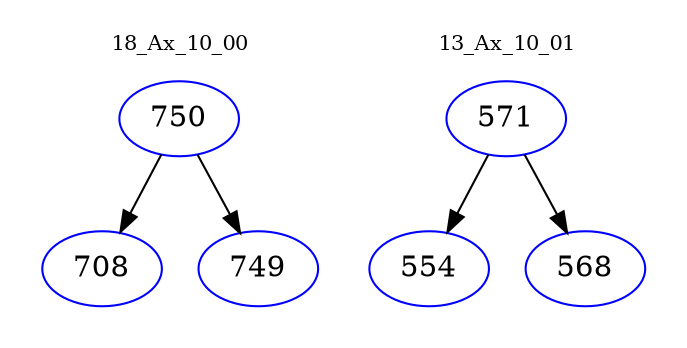 digraph{
subgraph cluster_0 {
color = white
label = "18_Ax_10_00";
fontsize=10;
T0_750 [label="750", color="blue"]
T0_750 -> T0_708 [color="black"]
T0_708 [label="708", color="blue"]
T0_750 -> T0_749 [color="black"]
T0_749 [label="749", color="blue"]
}
subgraph cluster_1 {
color = white
label = "13_Ax_10_01";
fontsize=10;
T1_571 [label="571", color="blue"]
T1_571 -> T1_554 [color="black"]
T1_554 [label="554", color="blue"]
T1_571 -> T1_568 [color="black"]
T1_568 [label="568", color="blue"]
}
}
